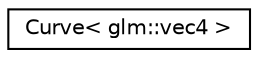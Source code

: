digraph "Graphical Class Hierarchy"
{
  edge [fontname="Helvetica",fontsize="10",labelfontname="Helvetica",labelfontsize="10"];
  node [fontname="Helvetica",fontsize="10",shape=record];
  rankdir="LR";
  Node1 [label="Curve\< glm::vec4 \>",height=0.2,width=0.4,color="black", fillcolor="white", style="filled",URL="$class_curve.html"];
}
